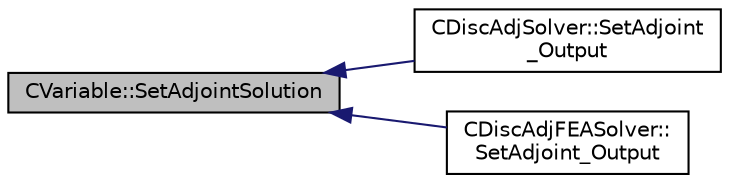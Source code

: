 digraph "CVariable::SetAdjointSolution"
{
  edge [fontname="Helvetica",fontsize="10",labelfontname="Helvetica",labelfontsize="10"];
  node [fontname="Helvetica",fontsize="10",shape=record];
  rankdir="LR";
  Node4358 [label="CVariable::SetAdjointSolution",height=0.2,width=0.4,color="black", fillcolor="grey75", style="filled", fontcolor="black"];
  Node4358 -> Node4359 [dir="back",color="midnightblue",fontsize="10",style="solid",fontname="Helvetica"];
  Node4359 [label="CDiscAdjSolver::SetAdjoint\l_Output",height=0.2,width=0.4,color="black", fillcolor="white", style="filled",URL="$class_c_disc_adj_solver.html#a853239f367f921866a73df8a4f33f475",tooltip="Sets the adjoint values of the output of the flow (+turb.) iteration before evaluation of the tape..."];
  Node4358 -> Node4360 [dir="back",color="midnightblue",fontsize="10",style="solid",fontname="Helvetica"];
  Node4360 [label="CDiscAdjFEASolver::\lSetAdjoint_Output",height=0.2,width=0.4,color="black", fillcolor="white", style="filled",URL="$class_c_disc_adj_f_e_a_solver.html#a710f0a70ba6015d1e19504532652cc87",tooltip="Sets the adjoint values of the output of the flow (+turb.) iteration before evaluation of the tape..."];
}
